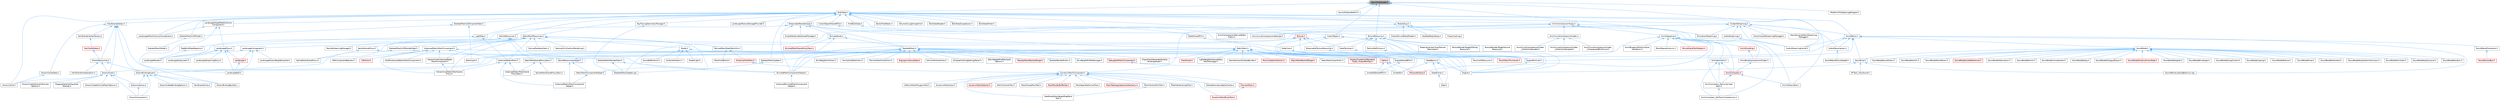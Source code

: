 digraph "AsyncFileHandle.h"
{
 // INTERACTIVE_SVG=YES
 // LATEX_PDF_SIZE
  bgcolor="transparent";
  edge [fontname=Helvetica,fontsize=10,labelfontname=Helvetica,labelfontsize=10];
  node [fontname=Helvetica,fontsize=10,shape=box,height=0.2,width=0.4];
  Node1 [id="Node000001",label="AsyncFileHandle.h",height=0.2,width=0.4,color="gray40", fillcolor="grey60", style="filled", fontcolor="black",tooltip=" "];
  Node1 -> Node2 [id="edge1_Node000001_Node000002",dir="back",color="steelblue1",style="solid",tooltip=" "];
  Node2 [id="Node000002",label="AnimationStreaming.h",height=0.2,width=0.4,color="grey40", fillcolor="white", style="filled",URL="$d5/d44/AnimationStreaming_8h.html",tooltip=" "];
  Node1 -> Node3 [id="edge2_Node000001_Node000003",dir="back",color="steelblue1",style="solid",tooltip=" "];
  Node3 [id="Node000003",label="AsyncFileHandleNull.h",height=0.2,width=0.4,color="grey40", fillcolor="white", style="filled",URL="$d8/dae/AsyncFileHandleNull_8h.html",tooltip=" "];
  Node1 -> Node4 [id="edge3_Node000001_Node000004",dir="back",color="steelblue1",style="solid",tooltip=" "];
  Node4 [id="Node000004",label="AudioStreamingCache.h",height=0.2,width=0.4,color="grey40", fillcolor="white", style="filled",URL="$d2/dc1/AudioStreamingCache_8h.html",tooltip=" "];
  Node1 -> Node5 [id="edge4_Node000001_Node000005",dir="back",color="steelblue1",style="solid",tooltip=" "];
  Node5 [id="Node000005",label="BulkData.h",height=0.2,width=0.4,color="grey40", fillcolor="white", style="filled",URL="$d4/d8e/BulkData_8h.html",tooltip=" "];
  Node5 -> Node6 [id="edge5_Node000005_Node000006",dir="back",color="steelblue1",style="solid",tooltip=" "];
  Node6 [id="Node000006",label="AnimCompressionTypes.h",height=0.2,width=0.4,color="grey40", fillcolor="white", style="filled",URL="$d1/d3b/AnimCompressionTypes_8h.html",tooltip=" "];
  Node6 -> Node7 [id="edge6_Node000006_Node000007",dir="back",color="steelblue1",style="solid",tooltip=" "];
  Node7 [id="Node000007",label="AnimBoneCompressionCodec.h",height=0.2,width=0.4,color="grey40", fillcolor="white", style="filled",URL="$dd/dc3/AnimBoneCompressionCodec_8h.html",tooltip=" "];
  Node7 -> Node8 [id="edge7_Node000007_Node000008",dir="back",color="steelblue1",style="solid",tooltip=" "];
  Node8 [id="Node000008",label="AnimCompress.h",height=0.2,width=0.4,color="red", fillcolor="#FFF0F0", style="filled",URL="$dd/d6d/AnimCompress_8h.html",tooltip=" "];
  Node8 -> Node12 [id="edge8_Node000008_Node000012",dir="back",color="steelblue1",style="solid",tooltip=" "];
  Node12 [id="Node000012",label="AnimCompress_RemoveLinear\lKeys.h",height=0.2,width=0.4,color="grey40", fillcolor="white", style="filled",URL="$d1/d0a/AnimCompress__RemoveLinearKeys_8h.html",tooltip=" "];
  Node12 -> Node13 [id="edge9_Node000012_Node000013",dir="back",color="steelblue1",style="solid",tooltip=" "];
  Node13 [id="Node000013",label="AnimCompress_PerTrackCompression.h",height=0.2,width=0.4,color="grey40", fillcolor="white", style="filled",URL="$d1/d22/AnimCompress__PerTrackCompression_8h.html",tooltip=" "];
  Node8 -> Node15 [id="edge10_Node000008_Node000015",dir="back",color="steelblue1",style="solid",tooltip=" "];
  Node15 [id="Node000015",label="AnimStreamable.h",height=0.2,width=0.4,color="grey40", fillcolor="white", style="filled",URL="$d1/d46/AnimStreamable_8h.html",tooltip=" "];
  Node6 -> Node16 [id="edge11_Node000006_Node000016",dir="back",color="steelblue1",style="solid",tooltip=" "];
  Node16 [id="Node000016",label="AnimCompressionDerivedData\lPublic.h",height=0.2,width=0.4,color="grey40", fillcolor="white", style="filled",URL="$dc/d36/AnimCompressionDerivedDataPublic_8h.html",tooltip=" "];
  Node6 -> Node17 [id="edge12_Node000006_Node000017",dir="back",color="steelblue1",style="solid",tooltip=" "];
  Node17 [id="Node000017",label="AnimCurveCompressionCodec.h",height=0.2,width=0.4,color="grey40", fillcolor="white", style="filled",URL="$d3/d77/AnimCurveCompressionCodec_8h.html",tooltip=" "];
  Node17 -> Node18 [id="edge13_Node000017_Node000018",dir="back",color="steelblue1",style="solid",tooltip=" "];
  Node18 [id="Node000018",label="AnimCurveCompressionCodec\l_CompressedRichCurve.h",height=0.2,width=0.4,color="grey40", fillcolor="white", style="filled",URL="$db/d72/AnimCurveCompressionCodec__CompressedRichCurve_8h.html",tooltip=" "];
  Node17 -> Node19 [id="edge14_Node000017_Node000019",dir="back",color="steelblue1",style="solid",tooltip=" "];
  Node19 [id="Node000019",label="AnimCurveCompressionCodec\l_UniformIndexable.h",height=0.2,width=0.4,color="grey40", fillcolor="white", style="filled",URL="$d7/d0a/AnimCurveCompressionCodec__UniformIndexable_8h.html",tooltip=" "];
  Node17 -> Node20 [id="edge15_Node000017_Node000020",dir="back",color="steelblue1",style="solid",tooltip=" "];
  Node20 [id="Node000020",label="AnimCurveCompressionCodec\l_UniformlySampled.h",height=0.2,width=0.4,color="grey40", fillcolor="white", style="filled",URL="$da/d4c/AnimCurveCompressionCodec__UniformlySampled_8h.html",tooltip=" "];
  Node6 -> Node21 [id="edge16_Node000006_Node000021",dir="back",color="steelblue1",style="solid",tooltip=" "];
  Node21 [id="Node000021",label="AnimCurveCompressionSettings.h",height=0.2,width=0.4,color="grey40", fillcolor="white", style="filled",URL="$d0/d49/AnimCurveCompressionSettings_8h.html",tooltip=" "];
  Node6 -> Node22 [id="edge17_Node000006_Node000022",dir="back",color="steelblue1",style="solid",tooltip=" "];
  Node22 [id="Node000022",label="AnimSequence.h",height=0.2,width=0.4,color="grey40", fillcolor="white", style="filled",URL="$d0/d8a/AnimSequence_8h.html",tooltip=" "];
  Node22 -> Node23 [id="edge18_Node000022_Node000023",dir="back",color="steelblue1",style="solid",tooltip=" "];
  Node23 [id="Node000023",label="AnimBlueprintPostCompile\lValidation.h",height=0.2,width=0.4,color="grey40", fillcolor="white", style="filled",URL="$de/d1b/AnimBlueprintPostCompileValidation_8h.html",tooltip=" "];
  Node22 -> Node8 [id="edge19_Node000022_Node000008",dir="back",color="steelblue1",style="solid",tooltip=" "];
  Node22 -> Node13 [id="edge20_Node000022_Node000013",dir="back",color="steelblue1",style="solid",tooltip=" "];
  Node22 -> Node12 [id="edge21_Node000022_Node000012",dir="back",color="steelblue1",style="solid",tooltip=" "];
  Node22 -> Node24 [id="edge22_Node000022_Node000024",dir="back",color="steelblue1",style="solid",tooltip=" "];
  Node24 [id="Node000024",label="AnimEncoding.h",height=0.2,width=0.4,color="red", fillcolor="#FFF0F0", style="filled",URL="$d9/dfd/AnimEncoding_8h.html",tooltip=" "];
  Node24 -> Node7 [id="edge23_Node000024_Node000007",dir="back",color="steelblue1",style="solid",tooltip=" "];
  Node22 -> Node29 [id="edge24_Node000022_Node000029",dir="back",color="steelblue1",style="solid",tooltip=" "];
  Node29 [id="Node000029",label="AnimationUtils.h",height=0.2,width=0.4,color="grey40", fillcolor="white", style="filled",URL="$d6/db6/AnimationUtils_8h.html",tooltip=" "];
  Node29 -> Node8 [id="edge25_Node000029_Node000008",dir="back",color="steelblue1",style="solid",tooltip=" "];
  Node29 -> Node13 [id="edge26_Node000029_Node000013",dir="back",color="steelblue1",style="solid",tooltip=" "];
  Node29 -> Node12 [id="edge27_Node000029_Node000012",dir="back",color="steelblue1",style="solid",tooltip=" "];
  Node22 -> Node30 [id="edge28_Node000022_Node000030",dir="back",color="steelblue1",style="solid",tooltip=" "];
  Node30 [id="Node000030",label="BlendSpaceAnalysis.h",height=0.2,width=0.4,color="grey40", fillcolor="white", style="filled",URL="$d7/daf/BlendSpaceAnalysis_8h.html",tooltip=" "];
  Node22 -> Node31 [id="edge29_Node000022_Node000031",dir="back",color="steelblue1",style="solid",tooltip=" "];
  Node31 [id="Node000031",label="EngineSharedPCH.h",height=0.2,width=0.4,color="grey40", fillcolor="white", style="filled",URL="$dc/dbb/EngineSharedPCH_8h.html",tooltip=" "];
  Node31 -> Node32 [id="edge30_Node000031_Node000032",dir="back",color="steelblue1",style="solid",tooltip=" "];
  Node32 [id="Node000032",label="UnrealEdSharedPCH.h",height=0.2,width=0.4,color="grey40", fillcolor="white", style="filled",URL="$d1/de6/UnrealEdSharedPCH_8h.html",tooltip=" "];
  Node22 -> Node33 [id="edge31_Node000022_Node000033",dir="back",color="steelblue1",style="solid",tooltip=" "];
  Node33 [id="Node000033",label="MovieSceneToolHelpers.h",height=0.2,width=0.4,color="red", fillcolor="#FFF0F0", style="filled",URL="$d4/d0e/MovieSceneToolHelpers_8h.html",tooltip=" "];
  Node22 -> Node38 [id="edge32_Node000022_Node000038",dir="back",color="steelblue1",style="solid",tooltip=" "];
  Node38 [id="Node000038",label="PersonaModule.h",height=0.2,width=0.4,color="red", fillcolor="#FFF0F0", style="filled",URL="$de/d74/PersonaModule_8h.html",tooltip=" "];
  Node6 -> Node15 [id="edge33_Node000006_Node000015",dir="back",color="steelblue1",style="solid",tooltip=" "];
  Node5 -> Node15 [id="edge34_Node000005_Node000015",dir="back",color="steelblue1",style="solid",tooltip=" "];
  Node5 -> Node40 [id="edge35_Node000005_Node000040",dir="back",color="steelblue1",style="solid",tooltip=" "];
  Node40 [id="Node000040",label="BodySetup.h",height=0.2,width=0.4,color="grey40", fillcolor="white", style="filled",URL="$d8/d7b/BodySetup_8h.html",tooltip=" "];
  Node40 -> Node41 [id="edge36_Node000040_Node000041",dir="back",color="steelblue1",style="solid",tooltip=" "];
  Node41 [id="Node000041",label="ChaosCooking.h",height=0.2,width=0.4,color="grey40", fillcolor="white", style="filled",URL="$de/d88/ChaosCooking_8h.html",tooltip=" "];
  Node40 -> Node42 [id="edge37_Node000040_Node000042",dir="back",color="steelblue1",style="solid",tooltip=" "];
  Node42 [id="Node000042",label="ChaosDerivedDataReader.h",height=0.2,width=0.4,color="grey40", fillcolor="white", style="filled",URL="$de/d70/ChaosDerivedDataReader_8h.html",tooltip=" "];
  Node40 -> Node43 [id="edge38_Node000040_Node000043",dir="back",color="steelblue1",style="solid",tooltip=" "];
  Node43 [id="Node000043",label="DynamicMeshComponent.h",height=0.2,width=0.4,color="grey40", fillcolor="white", style="filled",URL="$d8/d66/DynamicMeshComponent_8h.html",tooltip=" "];
  Node43 -> Node44 [id="edge39_Node000043_Node000044",dir="back",color="steelblue1",style="solid",tooltip=" "];
  Node44 [id="Node000044",label="DataflowEditorWeightMapPaint\lTool.h",height=0.2,width=0.4,color="grey40", fillcolor="white", style="filled",URL="$db/d46/DataflowEditorWeightMapPaintTool_8h.html",tooltip=" "];
  Node43 -> Node45 [id="edge40_Node000043_Node000045",dir="back",color="steelblue1",style="solid",tooltip=" "];
  Node45 [id="Node000045",label="DeformMeshPolygonsTool.h",height=0.2,width=0.4,color="grey40", fillcolor="white", style="filled",URL="$db/d72/DeformMeshPolygonsTool_8h.html",tooltip=" "];
  Node43 -> Node46 [id="edge41_Node000043_Node000046",dir="back",color="steelblue1",style="solid",tooltip=" "];
  Node46 [id="Node000046",label="DynamicMeshActor.h",height=0.2,width=0.4,color="grey40", fillcolor="white", style="filled",URL="$d1/d71/DynamicMeshActor_8h.html",tooltip=" "];
  Node43 -> Node47 [id="edge42_Node000043_Node000047",dir="back",color="steelblue1",style="solid",tooltip=" "];
  Node47 [id="Node000047",label="DynamicMeshBrushTool.h",height=0.2,width=0.4,color="red", fillcolor="#FFF0F0", style="filled",URL="$da/d04/DynamicMeshBrushTool_8h.html",tooltip=" "];
  Node43 -> Node51 [id="edge43_Node000043_Node000051",dir="back",color="steelblue1",style="solid",tooltip=" "];
  Node51 [id="Node000051",label="DynamicMeshSelector.h",height=0.2,width=0.4,color="red", fillcolor="#FFF0F0", style="filled",URL="$dc/d01/DynamicMeshSelector_8h.html",tooltip=" "];
  Node43 -> Node53 [id="edge44_Node000043_Node000053",dir="back",color="steelblue1",style="solid",tooltip=" "];
  Node53 [id="Node000053",label="EditUVIslandsTool.h",height=0.2,width=0.4,color="grey40", fillcolor="white", style="filled",URL="$d0/de4/EditUVIslandsTool_8h.html",tooltip=" "];
  Node43 -> Node54 [id="edge45_Node000043_Node000054",dir="back",color="steelblue1",style="solid",tooltip=" "];
  Node54 [id="Node000054",label="MeshGroupPaintTool.h",height=0.2,width=0.4,color="grey40", fillcolor="white", style="filled",URL="$dd/d04/MeshGroupPaintTool_8h.html",tooltip=" "];
  Node43 -> Node55 [id="edge46_Node000043_Node000055",dir="back",color="steelblue1",style="solid",tooltip=" "];
  Node55 [id="Node000055",label="MeshRenderBufferSet.h",height=0.2,width=0.4,color="red", fillcolor="#FFF0F0", style="filled",URL="$de/dc2/MeshRenderBufferSet_8h.html",tooltip=" "];
  Node43 -> Node57 [id="edge47_Node000043_Node000057",dir="back",color="steelblue1",style="solid",tooltip=" "];
  Node57 [id="Node000057",label="MeshSpaceDeformerTool.h",height=0.2,width=0.4,color="grey40", fillcolor="white", style="filled",URL="$d7/dc8/MeshSpaceDeformerTool_8h.html",tooltip=" "];
  Node43 -> Node58 [id="edge48_Node000043_Node000058",dir="back",color="steelblue1",style="solid",tooltip=" "];
  Node58 [id="Node000058",label="MeshTopologySelectionMechanic.h",height=0.2,width=0.4,color="red", fillcolor="#FFF0F0", style="filled",URL="$d5/d15/MeshTopologySelectionMechanic_8h.html",tooltip=" "];
  Node43 -> Node61 [id="edge49_Node000043_Node000061",dir="back",color="steelblue1",style="solid",tooltip=" "];
  Node61 [id="Node000061",label="MeshVertexPaintTool.h",height=0.2,width=0.4,color="grey40", fillcolor="white", style="filled",URL="$db/d74/MeshVertexPaintTool_8h.html",tooltip=" "];
  Node61 -> Node44 [id="edge50_Node000061_Node000044",dir="back",color="steelblue1",style="solid",tooltip=" "];
  Node43 -> Node62 [id="edge51_Node000043_Node000062",dir="back",color="steelblue1",style="solid",tooltip=" "];
  Node62 [id="Node000062",label="MeshVertexSculptTool.h",height=0.2,width=0.4,color="grey40", fillcolor="white", style="filled",URL="$dc/da6/MeshVertexSculptTool_8h.html",tooltip=" "];
  Node43 -> Node63 [id="edge52_Node000043_Node000063",dir="back",color="steelblue1",style="solid",tooltip=" "];
  Node63 [id="Node000063",label="PreviewMesh.h",height=0.2,width=0.4,color="red", fillcolor="#FFF0F0", style="filled",URL="$d6/d30/PreviewMesh_8h.html",tooltip=" "];
  Node63 -> Node47 [id="edge53_Node000063_Node000047",dir="back",color="steelblue1",style="solid",tooltip=" "];
  Node43 -> Node115 [id="edge54_Node000043_Node000115",dir="back",color="steelblue1",style="solid",tooltip=" "];
  Node115 [id="Node000115",label="SceneGeometrySpatialCache.h",height=0.2,width=0.4,color="grey40", fillcolor="white", style="filled",URL="$d6/d6f/SceneGeometrySpatialCache_8h.html",tooltip=" "];
  Node40 -> Node116 [id="edge55_Node000040_Node000116",dir="back",color="steelblue1",style="solid",tooltip=" "];
  Node116 [id="Node000116",label="SkeletalBodySetup.h",height=0.2,width=0.4,color="grey40", fillcolor="white", style="filled",URL="$dc/dbc/SkeletalBodySetup_8h.html",tooltip=" "];
  Node5 -> Node117 [id="edge56_Node000005_Node000117",dir="back",color="steelblue1",style="solid",tooltip=" "];
  Node117 [id="Node000117",label="BulkDataReader.h",height=0.2,width=0.4,color="grey40", fillcolor="white", style="filled",URL="$d4/d9b/BulkDataReader_8h.html",tooltip=" "];
  Node5 -> Node118 [id="edge57_Node000005_Node000118",dir="back",color="steelblue1",style="solid",tooltip=" "];
  Node118 [id="Node000118",label="BulkDataScopedLock.h",height=0.2,width=0.4,color="grey40", fillcolor="white", style="filled",URL="$da/d4e/BulkDataScopedLock_8h.html",tooltip=" "];
  Node5 -> Node119 [id="edge58_Node000005_Node000119",dir="back",color="steelblue1",style="solid",tooltip=" "];
  Node119 [id="Node000119",label="BulkDataWriter.h",height=0.2,width=0.4,color="grey40", fillcolor="white", style="filled",URL="$dc/dcb/BulkDataWriter_8h.html",tooltip=" "];
  Node5 -> Node120 [id="edge59_Node000005_Node000120",dir="back",color="steelblue1",style="solid",tooltip=" "];
  Node120 [id="Node000120",label="ContentStreaming.h",height=0.2,width=0.4,color="grey40", fillcolor="white", style="filled",URL="$dd/d05/ContentStreaming_8h.html",tooltip=" "];
  Node120 -> Node2 [id="edge60_Node000120_Node000002",dir="back",color="steelblue1",style="solid",tooltip=" "];
  Node120 -> Node121 [id="edge61_Node000120_Node000121",dir="back",color="steelblue1",style="solid",tooltip=" "];
  Node121 [id="Node000121",label="AudioDecompress.h",height=0.2,width=0.4,color="grey40", fillcolor="white", style="filled",URL="$d9/dfd/AudioDecompress_8h.html",tooltip=" "];
  Node121 -> Node122 [id="edge62_Node000121_Node000122",dir="back",color="steelblue1",style="solid",tooltip=" "];
  Node122 [id="Node000122",label="SoundWaveProxyReader.h",height=0.2,width=0.4,color="grey40", fillcolor="white", style="filled",URL="$d1/d23/SoundWaveProxyReader_8h.html",tooltip=" "];
  Node120 -> Node123 [id="edge63_Node000120_Node000123",dir="back",color="steelblue1",style="solid",tooltip=" "];
  Node123 [id="Node000123",label="AudioStreaming.h",height=0.2,width=0.4,color="grey40", fillcolor="white", style="filled",URL="$db/d37/AudioStreaming_8h.html",tooltip=" "];
  Node123 -> Node4 [id="edge64_Node000123_Node000004",dir="back",color="steelblue1",style="solid",tooltip=" "];
  Node120 -> Node4 [id="edge65_Node000120_Node000004",dir="back",color="steelblue1",style="solid",tooltip=" "];
  Node120 -> Node124 [id="edge66_Node000120_Node000124",dir="back",color="steelblue1",style="solid",tooltip=" "];
  Node124 [id="Node000124",label="GroomCacheStreamingManager.h",height=0.2,width=0.4,color="grey40", fillcolor="white", style="filled",URL="$d3/dcf/GroomCacheStreamingManager_8h.html",tooltip=" "];
  Node120 -> Node125 [id="edge67_Node000120_Node000125",dir="back",color="steelblue1",style="solid",tooltip=" "];
  Node125 [id="Node000125",label="NaniteCoarseMeshStreaming\lManager.h",height=0.2,width=0.4,color="grey40", fillcolor="white", style="filled",URL="$d2/dd8/NaniteCoarseMeshStreamingManager_8h.html",tooltip=" "];
  Node120 -> Node126 [id="edge68_Node000120_Node000126",dir="back",color="steelblue1",style="solid",tooltip=" "];
  Node126 [id="Node000126",label="SkeletalMeshUpdate.cpp",height=0.2,width=0.4,color="grey40", fillcolor="white", style="filled",URL="$db/d45/SkeletalMeshUpdate_8cpp.html",tooltip=" "];
  Node120 -> Node127 [id="edge69_Node000120_Node000127",dir="back",color="steelblue1",style="solid",tooltip=" "];
  Node127 [id="Node000127",label="SkinnedMeshComponentHelper.h",height=0.2,width=0.4,color="grey40", fillcolor="white", style="filled",URL="$db/d81/SkinnedMeshComponentHelper_8h.html",tooltip=" "];
  Node127 -> Node128 [id="edge70_Node000127_Node000128",dir="back",color="steelblue1",style="solid",tooltip=" "];
  Node128 [id="Node000128",label="InstancedSkinnedMeshComponent\lHelper.h",height=0.2,width=0.4,color="grey40", fillcolor="white", style="filled",URL="$d1/d86/InstancedSkinnedMeshComponentHelper_8h.html",tooltip=" "];
  Node120 -> Node129 [id="edge71_Node000120_Node000129",dir="back",color="steelblue1",style="solid",tooltip=" "];
  Node129 [id="Node000129",label="SoundWave.h",height=0.2,width=0.4,color="grey40", fillcolor="white", style="filled",URL="$d3/d6d/SoundWave_8h.html",tooltip=" "];
  Node129 -> Node121 [id="edge72_Node000129_Node000121",dir="back",color="steelblue1",style="solid",tooltip=" "];
  Node129 -> Node4 [id="edge73_Node000129_Node000004",dir="back",color="steelblue1",style="solid",tooltip=" "];
  Node129 -> Node130 [id="edge74_Node000129_Node000130",dir="back",color="steelblue1",style="solid",tooltip=" "];
  Node130 [id="Node000130",label="EngineMinimal.h",height=0.2,width=0.4,color="grey40", fillcolor="white", style="filled",URL="$d0/d2c/EngineMinimal_8h.html",tooltip=" "];
  Node130 -> Node131 [id="edge75_Node000130_Node000131",dir="back",color="steelblue1",style="solid",tooltip=" "];
  Node131 [id="Node000131",label="Engine.h",height=0.2,width=0.4,color="grey40", fillcolor="white", style="filled",URL="$d1/d34/Public_2Engine_8h.html",tooltip=" "];
  Node129 -> Node31 [id="edge76_Node000129_Node000031",dir="back",color="steelblue1",style="solid",tooltip=" "];
  Node129 -> Node132 [id="edge77_Node000129_Node000132",dir="back",color="steelblue1",style="solid",tooltip=" "];
  Node132 [id="Node000132",label="SoundCue.h",height=0.2,width=0.4,color="grey40", fillcolor="white", style="filled",URL="$d8/d0b/SoundCue_8h.html",tooltip=" "];
  Node132 -> Node133 [id="edge78_Node000132_Node000133",dir="back",color="steelblue1",style="solid",tooltip=" "];
  Node133 [id="Node000133",label="BTTask_PlaySound.h",height=0.2,width=0.4,color="grey40", fillcolor="white", style="filled",URL="$d8/d54/BTTask__PlaySound_8h.html",tooltip=" "];
  Node132 -> Node131 [id="edge79_Node000132_Node000131",dir="back",color="steelblue1",style="solid",tooltip=" "];
  Node132 -> Node134 [id="edge80_Node000132_Node000134",dir="back",color="steelblue1",style="solid",tooltip=" "];
  Node134 [id="Node000134",label="SoundWaveLoadingBehavior.cpp",height=0.2,width=0.4,color="grey40", fillcolor="white", style="filled",URL="$d7/d95/SoundWaveLoadingBehavior_8cpp.html",tooltip=" "];
  Node129 -> Node135 [id="edge81_Node000129_Node000135",dir="back",color="steelblue1",style="solid",tooltip=" "];
  Node135 [id="Node000135",label="SoundNode.h",height=0.2,width=0.4,color="grey40", fillcolor="white", style="filled",URL="$da/d8b/SoundNode_8h.html",tooltip=" "];
  Node135 -> Node132 [id="edge82_Node000135_Node000132",dir="back",color="steelblue1",style="solid",tooltip=" "];
  Node135 -> Node136 [id="edge83_Node000135_Node000136",dir="back",color="steelblue1",style="solid",tooltip=" "];
  Node136 [id="Node000136",label="SoundNodeAssetReferencer.h",height=0.2,width=0.4,color="red", fillcolor="#FFF0F0", style="filled",URL="$d8/d71/SoundNodeAssetReferencer_8h.html",tooltip=" "];
  Node135 -> Node138 [id="edge84_Node000135_Node000138",dir="back",color="steelblue1",style="solid",tooltip=" "];
  Node138 [id="Node000138",label="SoundNodeAttenuation.h",height=0.2,width=0.4,color="grey40", fillcolor="white", style="filled",URL="$d0/d9d/SoundNodeAttenuation_8h.html",tooltip=" "];
  Node135 -> Node139 [id="edge85_Node000135_Node000139",dir="back",color="steelblue1",style="solid",tooltip=" "];
  Node139 [id="Node000139",label="SoundNodeBranch.h",height=0.2,width=0.4,color="grey40", fillcolor="white", style="filled",URL="$da/d79/SoundNodeBranch_8h.html",tooltip=" "];
  Node135 -> Node140 [id="edge86_Node000135_Node000140",dir="back",color="steelblue1",style="solid",tooltip=" "];
  Node140 [id="Node000140",label="SoundNodeConcatenator.h",height=0.2,width=0.4,color="grey40", fillcolor="white", style="filled",URL="$da/d65/SoundNodeConcatenator_8h.html",tooltip=" "];
  Node135 -> Node141 [id="edge87_Node000135_Node000141",dir="back",color="steelblue1",style="solid",tooltip=" "];
  Node141 [id="Node000141",label="SoundNodeDelay.h",height=0.2,width=0.4,color="grey40", fillcolor="white", style="filled",URL="$d2/d23/SoundNodeDelay_8h.html",tooltip=" "];
  Node135 -> Node142 [id="edge88_Node000135_Node000142",dir="back",color="steelblue1",style="solid",tooltip=" "];
  Node142 [id="Node000142",label="SoundNodeDialoguePlayer.h",height=0.2,width=0.4,color="grey40", fillcolor="white", style="filled",URL="$d5/dd3/SoundNodeDialoguePlayer_8h.html",tooltip=" "];
  Node135 -> Node143 [id="edge89_Node000135_Node000143",dir="back",color="steelblue1",style="solid",tooltip=" "];
  Node143 [id="Node000143",label="SoundNodeDistanceCrossFade.h",height=0.2,width=0.4,color="red", fillcolor="#FFF0F0", style="filled",URL="$df/da7/SoundNodeDistanceCrossFade_8h.html",tooltip=" "];
  Node135 -> Node145 [id="edge90_Node000135_Node000145",dir="back",color="steelblue1",style="solid",tooltip=" "];
  Node145 [id="Node000145",label="SoundNodeDoppler.h",height=0.2,width=0.4,color="grey40", fillcolor="white", style="filled",URL="$d1/d51/SoundNodeDoppler_8h.html",tooltip=" "];
  Node135 -> Node146 [id="edge91_Node000135_Node000146",dir="back",color="steelblue1",style="solid",tooltip=" "];
  Node146 [id="Node000146",label="SoundNodeEnveloper.h",height=0.2,width=0.4,color="grey40", fillcolor="white", style="filled",URL="$d8/db7/SoundNodeEnveloper_8h.html",tooltip=" "];
  Node135 -> Node147 [id="edge92_Node000135_Node000147",dir="back",color="steelblue1",style="solid",tooltip=" "];
  Node147 [id="Node000147",label="SoundNodeGroupControl.h",height=0.2,width=0.4,color="grey40", fillcolor="white", style="filled",URL="$d6/db7/SoundNodeGroupControl_8h.html",tooltip=" "];
  Node135 -> Node148 [id="edge93_Node000135_Node000148",dir="back",color="steelblue1",style="solid",tooltip=" "];
  Node148 [id="Node000148",label="SoundNodeLooping.h",height=0.2,width=0.4,color="grey40", fillcolor="white", style="filled",URL="$d5/dcc/SoundNodeLooping_8h.html",tooltip=" "];
  Node135 -> Node149 [id="edge94_Node000135_Node000149",dir="back",color="steelblue1",style="solid",tooltip=" "];
  Node149 [id="Node000149",label="SoundNodeMature.h",height=0.2,width=0.4,color="grey40", fillcolor="white", style="filled",URL="$d0/d81/SoundNodeMature_8h.html",tooltip=" "];
  Node135 -> Node150 [id="edge95_Node000135_Node000150",dir="back",color="steelblue1",style="solid",tooltip=" "];
  Node150 [id="Node000150",label="SoundNodeMixer.h",height=0.2,width=0.4,color="grey40", fillcolor="white", style="filled",URL="$d5/d94/SoundNodeMixer_8h.html",tooltip=" "];
  Node135 -> Node151 [id="edge96_Node000135_Node000151",dir="back",color="steelblue1",style="solid",tooltip=" "];
  Node151 [id="Node000151",label="SoundNodeModulator.h",height=0.2,width=0.4,color="grey40", fillcolor="white", style="filled",URL="$d6/dab/SoundNodeModulator_8h.html",tooltip=" "];
  Node135 -> Node152 [id="edge97_Node000135_Node000152",dir="back",color="steelblue1",style="solid",tooltip=" "];
  Node152 [id="Node000152",label="SoundNodeModulatorContinuous.h",height=0.2,width=0.4,color="grey40", fillcolor="white", style="filled",URL="$d4/ddb/SoundNodeModulatorContinuous_8h.html",tooltip=" "];
  Node135 -> Node153 [id="edge98_Node000135_Node000153",dir="back",color="steelblue1",style="solid",tooltip=" "];
  Node153 [id="Node000153",label="SoundNodeOscillator.h",height=0.2,width=0.4,color="grey40", fillcolor="white", style="filled",URL="$d4/d80/SoundNodeOscillator_8h.html",tooltip=" "];
  Node135 -> Node154 [id="edge99_Node000135_Node000154",dir="back",color="steelblue1",style="solid",tooltip=" "];
  Node154 [id="Node000154",label="SoundNodeQualityLevel.h",height=0.2,width=0.4,color="grey40", fillcolor="white", style="filled",URL="$db/d51/SoundNodeQualityLevel_8h.html",tooltip=" "];
  Node135 -> Node155 [id="edge100_Node000135_Node000155",dir="back",color="steelblue1",style="solid",tooltip=" "];
  Node155 [id="Node000155",label="SoundNodeRandom.h",height=0.2,width=0.4,color="grey40", fillcolor="white", style="filled",URL="$da/d39/SoundNodeRandom_8h.html",tooltip=" "];
  Node135 -> Node156 [id="edge101_Node000135_Node000156",dir="back",color="steelblue1",style="solid",tooltip=" "];
  Node156 [id="Node000156",label="SoundNodeSoundClass.h",height=0.2,width=0.4,color="grey40", fillcolor="white", style="filled",URL="$d8/dd0/SoundNodeSoundClass_8h.html",tooltip=" "];
  Node135 -> Node157 [id="edge102_Node000135_Node000157",dir="back",color="steelblue1",style="solid",tooltip=" "];
  Node157 [id="Node000157",label="SoundNodeSwitch.h",height=0.2,width=0.4,color="grey40", fillcolor="white", style="filled",URL="$d2/de4/SoundNodeSwitch_8h.html",tooltip=" "];
  Node135 -> Node158 [id="edge103_Node000135_Node000158",dir="back",color="steelblue1",style="solid",tooltip=" "];
  Node158 [id="Node000158",label="SoundNodeWaveParam.h",height=0.2,width=0.4,color="grey40", fillcolor="white", style="filled",URL="$d4/d82/SoundNodeWaveParam_8h.html",tooltip=" "];
  Node129 -> Node134 [id="edge104_Node000129_Node000134",dir="back",color="steelblue1",style="solid",tooltip=" "];
  Node129 -> Node159 [id="edge105_Node000129_Node000159",dir="back",color="steelblue1",style="solid",tooltip=" "];
  Node159 [id="Node000159",label="SoundWaveProcedural.h",height=0.2,width=0.4,color="grey40", fillcolor="white", style="filled",URL="$d8/d4f/SoundWaveProcedural_8h.html",tooltip=" "];
  Node159 -> Node160 [id="edge106_Node000159_Node000160",dir="back",color="steelblue1",style="solid",tooltip=" "];
  Node160 [id="Node000160",label="SoundSourceBus.h",height=0.2,width=0.4,color="red", fillcolor="#FFF0F0", style="filled",URL="$d3/d51/SoundSourceBus_8h.html",tooltip=" "];
  Node5 -> Node166 [id="edge107_Node000005_Node000166",dir="back",color="steelblue1",style="solid",tooltip=" "];
  Node166 [id="Node000166",label="CoreUObject.h",height=0.2,width=0.4,color="grey40", fillcolor="white", style="filled",URL="$d0/ded/CoreUObject_8h.html",tooltip=" "];
  Node166 -> Node131 [id="edge108_Node000166_Node000131",dir="back",color="steelblue1",style="solid",tooltip=" "];
  Node166 -> Node130 [id="edge109_Node000166_Node000130",dir="back",color="steelblue1",style="solid",tooltip=" "];
  Node166 -> Node167 [id="edge110_Node000166_Node000167",dir="back",color="steelblue1",style="solid",tooltip=" "];
  Node167 [id="Node000167",label="SlateBasics.h",height=0.2,width=0.4,color="grey40", fillcolor="white", style="filled",URL="$da/d2f/SlateBasics_8h.html",tooltip=" "];
  Node167 -> Node131 [id="edge111_Node000167_Node000131",dir="back",color="steelblue1",style="solid",tooltip=" "];
  Node167 -> Node168 [id="edge112_Node000167_Node000168",dir="back",color="steelblue1",style="solid",tooltip=" "];
  Node168 [id="Node000168",label="Slate.h",height=0.2,width=0.4,color="grey40", fillcolor="white", style="filled",URL="$d2/dc0/Slate_8h.html",tooltip=" "];
  Node167 -> Node169 [id="edge113_Node000167_Node000169",dir="back",color="steelblue1",style="solid",tooltip=" "];
  Node169 [id="Node000169",label="SlateExtras.h",height=0.2,width=0.4,color="grey40", fillcolor="white", style="filled",URL="$d8/dec/SlateExtras_8h.html",tooltip=" "];
  Node169 -> Node168 [id="edge114_Node000169_Node000168",dir="back",color="steelblue1",style="solid",tooltip=" "];
  Node167 -> Node170 [id="edge115_Node000167_Node000170",dir="back",color="steelblue1",style="solid",tooltip=" "];
  Node170 [id="Node000170",label="UnrealEd.h",height=0.2,width=0.4,color="grey40", fillcolor="white", style="filled",URL="$d2/d5f/UnrealEd_8h.html",tooltip=" "];
  Node166 -> Node171 [id="edge116_Node000166_Node000171",dir="back",color="steelblue1",style="solid",tooltip=" "];
  Node171 [id="Node000171",label="SlateCore.h",height=0.2,width=0.4,color="grey40", fillcolor="white", style="filled",URL="$dc/d03/SlateCore_8h.html",tooltip=" "];
  Node171 -> Node131 [id="edge117_Node000171_Node000131",dir="back",color="steelblue1",style="solid",tooltip=" "];
  Node171 -> Node167 [id="edge118_Node000171_Node000167",dir="back",color="steelblue1",style="solid",tooltip=" "];
  Node5 -> Node172 [id="edge119_Node000005_Node000172",dir="back",color="steelblue1",style="solid",tooltip=" "];
  Node172 [id="Node000172",label="CoreUObjectSharedPCH.h",height=0.2,width=0.4,color="grey40", fillcolor="white", style="filled",URL="$de/d2f/CoreUObjectSharedPCH_8h.html",tooltip=" "];
  Node172 -> Node173 [id="edge120_Node000172_Node000173",dir="back",color="steelblue1",style="solid",tooltip=" "];
  Node173 [id="Node000173",label="SlateSharedPCH.h",height=0.2,width=0.4,color="grey40", fillcolor="white", style="filled",URL="$d1/dfc/SlateSharedPCH_8h.html",tooltip=" "];
  Node173 -> Node31 [id="edge121_Node000173_Node000031",dir="back",color="steelblue1",style="solid",tooltip=" "];
  Node5 -> Node174 [id="edge122_Node000005_Node000174",dir="back",color="steelblue1",style="solid",tooltip=" "];
  Node174 [id="Node000174",label="FontBulkData.h",height=0.2,width=0.4,color="grey40", fillcolor="white", style="filled",URL="$dc/dfb/FontBulkData_8h.html",tooltip=" "];
  Node174 -> Node171 [id="edge123_Node000174_Node000171",dir="back",color="steelblue1",style="solid",tooltip=" "];
  Node5 -> Node175 [id="edge124_Node000005_Node000175",dir="back",color="steelblue1",style="solid",tooltip=" "];
  Node175 [id="Node000175",label="GroomCache.h",height=0.2,width=0.4,color="grey40", fillcolor="white", style="filled",URL="$d7/d6e/GroomCache_8h.html",tooltip=" "];
  Node5 -> Node176 [id="edge125_Node000005_Node000176",dir="back",color="steelblue1",style="solid",tooltip=" "];
  Node176 [id="Node000176",label="HairStrandsDatas.h",height=0.2,width=0.4,color="grey40", fillcolor="white", style="filled",URL="$d6/daf/HairStrandsDatas_8h.html",tooltip=" "];
  Node176 -> Node177 [id="edge126_Node000176_Node000177",dir="back",color="steelblue1",style="solid",tooltip=" "];
  Node177 [id="Node000177",label="GroomAsset.h",height=0.2,width=0.4,color="grey40", fillcolor="white", style="filled",URL="$d8/df1/GroomAsset_8h.html",tooltip=" "];
  Node177 -> Node175 [id="edge127_Node000177_Node000175",dir="back",color="steelblue1",style="solid",tooltip=" "];
  Node177 -> Node178 [id="edge128_Node000177_Node000178",dir="back",color="steelblue1",style="solid",tooltip=" "];
  Node178 [id="Node000178",label="GroomComponent.h",height=0.2,width=0.4,color="grey40", fillcolor="white", style="filled",URL="$de/d2e/GroomComponent_8h.html",tooltip=" "];
  Node177 -> Node179 [id="edge129_Node000177_Node000179",dir="back",color="steelblue1",style="solid",tooltip=" "];
  Node179 [id="Node000179",label="GroomCreateFollicleMaskOptions.h",height=0.2,width=0.4,color="grey40", fillcolor="white", style="filled",URL="$d7/d8b/GroomCreateFollicleMaskOptions_8h.html",tooltip=" "];
  Node177 -> Node180 [id="edge130_Node000177_Node000180",dir="back",color="steelblue1",style="solid",tooltip=" "];
  Node180 [id="Node000180",label="GroomCreateStrandsTextures\lOptions.h",height=0.2,width=0.4,color="grey40", fillcolor="white", style="filled",URL="$da/dfc/GroomCreateStrandsTexturesOptions_8h.html",tooltip=" "];
  Node177 -> Node181 [id="edge131_Node000177_Node000181",dir="back",color="steelblue1",style="solid",tooltip=" "];
  Node181 [id="Node000181",label="GroomInstance.h",height=0.2,width=0.4,color="grey40", fillcolor="white", style="filled",URL="$dd/d47/GroomInstance_8h.html",tooltip=" "];
  Node181 -> Node178 [id="edge132_Node000181_Node000178",dir="back",color="steelblue1",style="solid",tooltip=" "];
  Node177 -> Node182 [id="edge133_Node000177_Node000182",dir="back",color="steelblue1",style="solid",tooltip=" "];
  Node182 [id="Node000182",label="NiagaraDataInterfaceHair\lStrands.h",height=0.2,width=0.4,color="grey40", fillcolor="white", style="filled",URL="$da/dd2/NiagaraDataInterfaceHairStrands_8h.html",tooltip=" "];
  Node176 -> Node183 [id="edge134_Node000176_Node000183",dir="back",color="steelblue1",style="solid",tooltip=" "];
  Node183 [id="Node000183",label="GroomBindingAsset.h",height=0.2,width=0.4,color="grey40", fillcolor="white", style="filled",URL="$de/d26/GroomBindingAsset_8h.html",tooltip=" "];
  Node183 -> Node184 [id="edge135_Node000183_Node000184",dir="back",color="steelblue1",style="solid",tooltip=" "];
  Node184 [id="Node000184",label="GroomBindingBuilder.h",height=0.2,width=0.4,color="grey40", fillcolor="white", style="filled",URL="$d2/d2f/GroomBindingBuilder_8h.html",tooltip=" "];
  Node183 -> Node178 [id="edge136_Node000183_Node000178",dir="back",color="steelblue1",style="solid",tooltip=" "];
  Node183 -> Node185 [id="edge137_Node000183_Node000185",dir="back",color="steelblue1",style="solid",tooltip=" "];
  Node185 [id="Node000185",label="GroomCreateBindingOptions.h",height=0.2,width=0.4,color="grey40", fillcolor="white", style="filled",URL="$d5/dba/GroomCreateBindingOptions_8h.html",tooltip=" "];
  Node183 -> Node181 [id="edge138_Node000183_Node000181",dir="back",color="steelblue1",style="solid",tooltip=" "];
  Node183 -> Node186 [id="edge139_Node000183_Node000186",dir="back",color="steelblue1",style="solid",tooltip=" "];
  Node186 [id="Node000186",label="HairStrandsCore.h",height=0.2,width=0.4,color="grey40", fillcolor="white", style="filled",URL="$d7/def/HairStrandsCore_8h.html",tooltip=" "];
  Node176 -> Node184 [id="edge140_Node000176_Node000184",dir="back",color="steelblue1",style="solid",tooltip=" "];
  Node176 -> Node187 [id="edge141_Node000176_Node000187",dir="back",color="steelblue1",style="solid",tooltip=" "];
  Node187 [id="Node000187",label="GroomCacheData.h",height=0.2,width=0.4,color="grey40", fillcolor="white", style="filled",URL="$d3/d80/GroomCacheData_8h.html",tooltip=" "];
  Node187 -> Node175 [id="edge142_Node000187_Node000175",dir="back",color="steelblue1",style="solid",tooltip=" "];
  Node176 -> Node188 [id="edge143_Node000176_Node000188",dir="back",color="steelblue1",style="solid",tooltip=" "];
  Node188 [id="Node000188",label="GroomResources.h",height=0.2,width=0.4,color="grey40", fillcolor="white", style="filled",URL="$d0/d70/GroomResources_8h.html",tooltip=" "];
  Node188 -> Node177 [id="edge144_Node000188_Node000177",dir="back",color="steelblue1",style="solid",tooltip=" "];
  Node188 -> Node183 [id="edge145_Node000188_Node000183",dir="back",color="steelblue1",style="solid",tooltip=" "];
  Node188 -> Node189 [id="edge146_Node000188_Node000189",dir="back",color="steelblue1",style="solid",tooltip=" "];
  Node189 [id="Node000189",label="HairStrandsInterpolation.h",height=0.2,width=0.4,color="grey40", fillcolor="white", style="filled",URL="$de/dab/HairStrandsInterpolation_8h.html",tooltip=" "];
  Node176 -> Node190 [id="edge147_Node000176_Node000190",dir="back",color="steelblue1",style="solid",tooltip=" "];
  Node190 [id="Node000190",label="HairStrandsVertexFactory.h",height=0.2,width=0.4,color="grey40", fillcolor="white", style="filled",URL="$d0/d1c/HairStrandsVertexFactory_8h.html",tooltip=" "];
  Node190 -> Node191 [id="edge148_Node000190_Node000191",dir="back",color="steelblue1",style="solid",tooltip=" "];
  Node191 [id="Node000191",label="HairCardsDatas.h",height=0.2,width=0.4,color="red", fillcolor="#FFF0F0", style="filled",URL="$da/d01/HairCardsDatas_8h.html",tooltip=" "];
  Node191 -> Node188 [id="edge149_Node000191_Node000188",dir="back",color="steelblue1",style="solid",tooltip=" "];
  Node5 -> Node193 [id="edge150_Node000005_Node000193",dir="back",color="steelblue1",style="solid",tooltip=" "];
  Node193 [id="Node000193",label="LandscapeHeightfieldCollision\lComponent.h",height=0.2,width=0.4,color="grey40", fillcolor="white", style="filled",URL="$d2/d06/LandscapeHeightfieldCollisionComponent_8h.html",tooltip=" "];
  Node193 -> Node194 [id="edge151_Node000193_Node000194",dir="back",color="steelblue1",style="solid",tooltip=" "];
  Node194 [id="Node000194",label="LandscapeEdit.h",height=0.2,width=0.4,color="grey40", fillcolor="white", style="filled",URL="$df/d61/LandscapeEdit_8h.html",tooltip=" "];
  Node193 -> Node195 [id="edge152_Node000193_Node000195",dir="back",color="steelblue1",style="solid",tooltip=" "];
  Node195 [id="Node000195",label="LandscapeMeshCollisionComponent.h",height=0.2,width=0.4,color="grey40", fillcolor="white", style="filled",URL="$d0/dab/LandscapeMeshCollisionComponent_8h.html",tooltip=" "];
  Node193 -> Node196 [id="edge153_Node000193_Node000196",dir="back",color="steelblue1",style="solid",tooltip=" "];
  Node196 [id="Node000196",label="LandscapeProxy.h",height=0.2,width=0.4,color="grey40", fillcolor="white", style="filled",URL="$db/dae/LandscapeProxy_8h.html",tooltip=" "];
  Node196 -> Node197 [id="edge154_Node000196_Node000197",dir="back",color="steelblue1",style="solid",tooltip=" "];
  Node197 [id="Node000197",label="Landscape.h",height=0.2,width=0.4,color="red", fillcolor="#FFF0F0", style="filled",URL="$d5/dd6/Landscape_8h.html",tooltip=" "];
  Node197 -> Node194 [id="edge155_Node000197_Node000194",dir="back",color="steelblue1",style="solid",tooltip=" "];
  Node196 -> Node194 [id="edge156_Node000196_Node000194",dir="back",color="steelblue1",style="solid",tooltip=" "];
  Node196 -> Node202 [id="edge157_Node000196_Node000202",dir="back",color="steelblue1",style="solid",tooltip=" "];
  Node202 [id="Node000202",label="LandscapeRender.h",height=0.2,width=0.4,color="grey40", fillcolor="white", style="filled",URL="$df/d67/LandscapeRender_8h.html",tooltip=" "];
  Node196 -> Node203 [id="edge158_Node000196_Node000203",dir="back",color="steelblue1",style="solid",tooltip=" "];
  Node203 [id="Node000203",label="LandscapeStreamingProxy.h",height=0.2,width=0.4,color="grey40", fillcolor="white", style="filled",URL="$de/d5a/LandscapeStreamingProxy_8h.html",tooltip=" "];
  Node196 -> Node204 [id="edge159_Node000196_Node000204",dir="back",color="steelblue1",style="solid",tooltip=" "];
  Node204 [id="Node000204",label="LandscapeSubsystem.h",height=0.2,width=0.4,color="grey40", fillcolor="white", style="filled",URL="$d7/ddd/LandscapeSubsystem_8h.html",tooltip=" "];
  Node5 -> Node195 [id="edge160_Node000005_Node000195",dir="back",color="steelblue1",style="solid",tooltip=" "];
  Node5 -> Node205 [id="edge161_Node000005_Node000205",dir="back",color="steelblue1",style="solid",tooltip=" "];
  Node205 [id="Node000205",label="LandscapeTextureStorageProvider.h",height=0.2,width=0.4,color="grey40", fillcolor="white", style="filled",URL="$d6/d2b/LandscapeTextureStorageProvider_8h.html",tooltip=" "];
  Node5 -> Node206 [id="edge162_Node000005_Node000206",dir="back",color="steelblue1",style="solid",tooltip=" "];
  Node206 [id="Node000206",label="LightMap.h",height=0.2,width=0.4,color="grey40", fillcolor="white", style="filled",URL="$d1/d76/LightMap_8h.html",tooltip=" "];
  Node206 -> Node207 [id="edge163_Node000206_Node000207",dir="back",color="steelblue1",style="solid",tooltip=" "];
  Node207 [id="Node000207",label="InstancedStaticMesh.h",height=0.2,width=0.4,color="grey40", fillcolor="white", style="filled",URL="$dd/d89/InstancedStaticMesh_8h.html",tooltip=" "];
  Node207 -> Node208 [id="edge164_Node000207_Node000208",dir="back",color="steelblue1",style="solid",tooltip=" "];
  Node208 [id="Node000208",label="HierarchicalStaticMeshScene\lProxy.h",height=0.2,width=0.4,color="grey40", fillcolor="white", style="filled",URL="$d3/d4d/HierarchicalStaticMeshSceneProxy_8h.html",tooltip=" "];
  Node207 -> Node209 [id="edge165_Node000207_Node000209",dir="back",color="steelblue1",style="solid",tooltip=" "];
  Node209 [id="Node000209",label="InstancedStaticMeshComponent\lHelper.h",height=0.2,width=0.4,color="grey40", fillcolor="white", style="filled",URL="$dc/dc7/InstancedStaticMeshComponentHelper_8h.html",tooltip=" "];
  Node207 -> Node210 [id="edge166_Node000207_Node000210",dir="back",color="steelblue1",style="solid",tooltip=" "];
  Node210 [id="Node000210",label="InstancedStaticMeshScene\lProxyDesc.h",height=0.2,width=0.4,color="grey40", fillcolor="white", style="filled",URL="$db/dcf/InstancedStaticMeshSceneProxyDesc_8h.html",tooltip=" "];
  Node206 -> Node211 [id="edge167_Node000206_Node000211",dir="back",color="steelblue1",style="solid",tooltip=" "];
  Node211 [id="Node000211",label="MapBuildDataRegistry.h",height=0.2,width=0.4,color="grey40", fillcolor="white", style="filled",URL="$df/dac/MapBuildDataRegistry_8h.html",tooltip=" "];
  Node211 -> Node202 [id="edge168_Node000211_Node000202",dir="back",color="steelblue1",style="solid",tooltip=" "];
  Node5 -> Node212 [id="edge169_Node000005_Node000212",dir="back",color="steelblue1",style="solid",tooltip=" "];
  Node212 [id="Node000212",label="NaniteResources.h",height=0.2,width=0.4,color="grey40", fillcolor="white", style="filled",URL="$d7/d8b/NaniteResources_8h.html",tooltip=" "];
  Node212 -> Node213 [id="edge170_Node000212_Node000213",dir="back",color="steelblue1",style="solid",tooltip=" "];
  Node213 [id="Node000213",label="NaniteSceneProxy.h",height=0.2,width=0.4,color="grey40", fillcolor="white", style="filled",URL="$de/dae/NaniteSceneProxy_8h.html",tooltip=" "];
  Node213 -> Node214 [id="edge171_Node000213_Node000214",dir="back",color="steelblue1",style="solid",tooltip=" "];
  Node214 [id="Node000214",label="NaniteResourcesHelper.h",height=0.2,width=0.4,color="grey40", fillcolor="white", style="filled",URL="$dc/d48/NaniteResourcesHelper_8h.html",tooltip=" "];
  Node214 -> Node209 [id="edge172_Node000214_Node000209",dir="back",color="steelblue1",style="solid",tooltip=" "];
  Node214 -> Node214 [id="edge173_Node000214_Node000214",dir="back",color="steelblue1",style="solid",tooltip=" "];
  Node214 -> Node215 [id="edge174_Node000214_Node000215",dir="back",color="steelblue1",style="solid",tooltip=" "];
  Node215 [id="Node000215",label="StaticMeshComponentHelper.h",height=0.2,width=0.4,color="grey40", fillcolor="white", style="filled",URL="$dc/dc1/StaticMeshComponentHelper_8h.html",tooltip=" "];
  Node215 -> Node209 [id="edge175_Node000215_Node000209",dir="back",color="steelblue1",style="solid",tooltip=" "];
  Node213 -> Node216 [id="edge176_Node000213_Node000216",dir="back",color="steelblue1",style="solid",tooltip=" "];
  Node216 [id="Node000216",label="SplineMeshSceneProxy.h",height=0.2,width=0.4,color="grey40", fillcolor="white", style="filled",URL="$dd/dcb/SplineMeshSceneProxy_8h.html",tooltip=" "];
  Node212 -> Node217 [id="edge177_Node000212_Node000217",dir="back",color="steelblue1",style="solid",tooltip=" "];
  Node217 [id="Node000217",label="NaniteStreamingManager.h",height=0.2,width=0.4,color="grey40", fillcolor="white", style="filled",URL="$d2/d3f/NaniteStreamingManager_8h.html",tooltip=" "];
  Node212 -> Node127 [id="edge178_Node000212_Node000127",dir="back",color="steelblue1",style="solid",tooltip=" "];
  Node212 -> Node218 [id="edge179_Node000212_Node000218",dir="back",color="steelblue1",style="solid",tooltip=" "];
  Node218 [id="Node000218",label="StaticMeshSceneProxyDesc.h",height=0.2,width=0.4,color="grey40", fillcolor="white", style="filled",URL="$d0/d31/StaticMeshSceneProxyDesc_8h.html",tooltip=" "];
  Node218 -> Node210 [id="edge180_Node000218_Node000210",dir="back",color="steelblue1",style="solid",tooltip=" "];
  Node218 -> Node219 [id="edge181_Node000218_Node000219",dir="back",color="steelblue1",style="solid",tooltip=" "];
  Node219 [id="Node000219",label="SplineMeshSceneProxyDesc.h",height=0.2,width=0.4,color="grey40", fillcolor="white", style="filled",URL="$db/d1b/SplineMeshSceneProxyDesc_8h.html",tooltip=" "];
  Node5 -> Node220 [id="edge182_Node000005_Node000220",dir="back",color="steelblue1",style="solid",tooltip=" "];
  Node220 [id="Node000220",label="RayTracingGeometryManager.h",height=0.2,width=0.4,color="grey40", fillcolor="white", style="filled",URL="$d0/df3/RayTracingGeometryManager_8h.html",tooltip=" "];
  Node220 -> Node126 [id="edge183_Node000220_Node000126",dir="back",color="steelblue1",style="solid",tooltip=" "];
  Node5 -> Node221 [id="edge184_Node000005_Node000221",dir="back",color="steelblue1",style="solid",tooltip=" "];
  Node221 [id="Node000221",label="SkeletalMeshLODImporterData.h",height=0.2,width=0.4,color="grey40", fillcolor="white", style="filled",URL="$de/dc6/SkeletalMeshLODImporterData_8h.html",tooltip=" "];
  Node221 -> Node222 [id="edge185_Node000221_Node000222",dir="back",color="steelblue1",style="solid",tooltip=" "];
  Node222 [id="Node000222",label="SkelImport.h",height=0.2,width=0.4,color="grey40", fillcolor="white", style="filled",URL="$d2/d8b/SkelImport_8h.html",tooltip=" "];
  Node221 -> Node223 [id="edge186_Node000221_Node000223",dir="back",color="steelblue1",style="solid",tooltip=" "];
  Node223 [id="Node000223",label="SkeletalMeshLODModel.h",height=0.2,width=0.4,color="grey40", fillcolor="white", style="filled",URL="$d2/d34/SkeletalMeshLODModel_8h.html",tooltip=" "];
  Node223 -> Node224 [id="edge187_Node000223_Node000224",dir="back",color="steelblue1",style="solid",tooltip=" "];
  Node224 [id="Node000224",label="SkeletalMeshModel.h",height=0.2,width=0.4,color="grey40", fillcolor="white", style="filled",URL="$d1/d2c/SkeletalMeshModel_8h.html",tooltip=" "];
  Node5 -> Node223 [id="edge188_Node000005_Node000223",dir="back",color="steelblue1",style="solid",tooltip=" "];
  Node5 -> Node225 [id="edge189_Node000005_Node000225",dir="back",color="steelblue1",style="solid",tooltip=" "];
  Node225 [id="Node000225",label="SkeletalMeshUpdate.h",height=0.2,width=0.4,color="grey40", fillcolor="white", style="filled",URL="$df/d79/SkeletalMeshUpdate_8h.html",tooltip=" "];
  Node225 -> Node126 [id="edge190_Node000225_Node000126",dir="back",color="steelblue1",style="solid",tooltip=" "];
  Node5 -> Node129 [id="edge191_Node000005_Node000129",dir="back",color="steelblue1",style="solid",tooltip=" "];
  Node5 -> Node226 [id="edge192_Node000005_Node000226",dir="back",color="steelblue1",style="solid",tooltip=" "];
  Node226 [id="Node000226",label="StaticMeshResources.h",height=0.2,width=0.4,color="grey40", fillcolor="white", style="filled",URL="$d0/db7/StaticMeshResources_8h.html",tooltip=" "];
  Node226 -> Node227 [id="edge193_Node000226_Node000227",dir="back",color="steelblue1",style="solid",tooltip=" "];
  Node227 [id="Node000227",label="CanvasRendererItem.h",height=0.2,width=0.4,color="grey40", fillcolor="white", style="filled",URL="$d7/d93/CanvasRendererItem_8h.html",tooltip=" "];
  Node226 -> Node228 [id="edge194_Node000226_Node000228",dir="back",color="steelblue1",style="solid",tooltip=" "];
  Node228 [id="Node000228",label="DerivedMeshDataTaskUtils.h",height=0.2,width=0.4,color="grey40", fillcolor="white", style="filled",URL="$d2/d98/DerivedMeshDataTaskUtils_8h.html",tooltip=" "];
  Node228 -> Node229 [id="edge195_Node000228_Node000229",dir="back",color="steelblue1",style="solid",tooltip=" "];
  Node229 [id="Node000229",label="DistanceFieldAtlas.h",height=0.2,width=0.4,color="red", fillcolor="#FFF0F0", style="filled",URL="$df/def/DistanceFieldAtlas_8h.html",tooltip=" "];
  Node229 -> Node43 [id="edge196_Node000229_Node000043",dir="back",color="steelblue1",style="solid",tooltip=" "];
  Node228 -> Node230 [id="edge197_Node000228_Node000230",dir="back",color="steelblue1",style="solid",tooltip=" "];
  Node230 [id="Node000230",label="MeshCardBuild.h",height=0.2,width=0.4,color="grey40", fillcolor="white", style="filled",URL="$d8/df6/MeshCardBuild_8h.html",tooltip=" "];
  Node226 -> Node231 [id="edge198_Node000226_Node000231",dir="back",color="steelblue1",style="solid",tooltip=" "];
  Node231 [id="Node000231",label="GeometryCollectionRendering.h",height=0.2,width=0.4,color="grey40", fillcolor="white", style="filled",URL="$dc/d68/GeometryCollectionRendering_8h.html",tooltip=" "];
  Node226 -> Node232 [id="edge199_Node000226_Node000232",dir="back",color="steelblue1",style="solid",tooltip=" "];
  Node232 [id="Node000232",label="HierarchicalInstancedStatic\lMeshComponent.h",height=0.2,width=0.4,color="grey40", fillcolor="white", style="filled",URL="$d3/ddb/HierarchicalInstancedStaticMeshComponent_8h.html",tooltip=" "];
  Node232 -> Node208 [id="edge200_Node000232_Node000208",dir="back",color="steelblue1",style="solid",tooltip=" "];
  Node226 -> Node208 [id="edge201_Node000226_Node000208",dir="back",color="steelblue1",style="solid",tooltip=" "];
  Node226 -> Node207 [id="edge202_Node000226_Node000207",dir="back",color="steelblue1",style="solid",tooltip=" "];
  Node226 -> Node233 [id="edge203_Node000226_Node000233",dir="back",color="steelblue1",style="solid",tooltip=" "];
  Node233 [id="Node000233",label="InstancedStaticMeshComponent.h",height=0.2,width=0.4,color="grey40", fillcolor="white", style="filled",URL="$d8/d5d/InstancedStaticMeshComponent_8h.html",tooltip=" "];
  Node233 -> Node131 [id="edge204_Node000233_Node000131",dir="back",color="steelblue1",style="solid",tooltip=" "];
  Node233 -> Node234 [id="edge205_Node000233_Node000234",dir="back",color="steelblue1",style="solid",tooltip=" "];
  Node234 [id="Node000234",label="HLODInstancedStaticMeshComponent.h",height=0.2,width=0.4,color="grey40", fillcolor="white", style="filled",URL="$dd/d88/HLODInstancedStaticMeshComponent_8h.html",tooltip=" "];
  Node233 -> Node232 [id="edge206_Node000233_Node000232",dir="back",color="steelblue1",style="solid",tooltip=" "];
  Node233 -> Node208 [id="edge207_Node000233_Node000208",dir="back",color="steelblue1",style="solid",tooltip=" "];
  Node233 -> Node235 [id="edge208_Node000233_Node000235",dir="back",color="steelblue1",style="solid",tooltip=" "];
  Node235 [id="Node000235",label="ISMComponentBatcher.h",height=0.2,width=0.4,color="grey40", fillcolor="white", style="filled",URL="$d8/def/ISMComponentBatcher_8h.html",tooltip=" "];
  Node233 -> Node207 [id="edge209_Node000233_Node000207",dir="back",color="steelblue1",style="solid",tooltip=" "];
  Node233 -> Node236 [id="edge210_Node000233_Node000236",dir="back",color="steelblue1",style="solid",tooltip=" "];
  Node236 [id="Node000236",label="LODActor.h",height=0.2,width=0.4,color="red", fillcolor="#FFF0F0", style="filled",URL="$df/de0/LODActor_8h.html",tooltip=" "];
  Node226 -> Node202 [id="edge211_Node000226_Node000202",dir="back",color="steelblue1",style="solid",tooltip=" "];
  Node226 -> Node239 [id="edge212_Node000226_Node000239",dir="back",color="steelblue1",style="solid",tooltip=" "];
  Node239 [id="Node000239",label="Model.h",height=0.2,width=0.4,color="grey40", fillcolor="white", style="filled",URL="$dd/d63/Public_2Model_8h.html",tooltip=" "];
  Node239 -> Node131 [id="edge213_Node000239_Node000131",dir="back",color="steelblue1",style="solid",tooltip=" "];
  Node239 -> Node31 [id="edge214_Node000239_Node000031",dir="back",color="steelblue1",style="solid",tooltip=" "];
  Node239 -> Node240 [id="edge215_Node000239_Node000240",dir="back",color="steelblue1",style="solid",tooltip=" "];
  Node240 [id="Node000240",label="ModelLight.h",height=0.2,width=0.4,color="grey40", fillcolor="white", style="filled",URL="$d2/d80/ModelLight_8h.html",tooltip=" "];
  Node239 -> Node164 [id="edge216_Node000239_Node000164",dir="back",color="steelblue1",style="solid",tooltip=" "];
  Node164 [id="Node000164",label="SoundDefinitions.h",height=0.2,width=0.4,color="grey40", fillcolor="white", style="filled",URL="$d4/da9/SoundDefinitions_8h.html",tooltip=" "];
  Node239 -> Node241 [id="edge217_Node000239_Node000241",dir="back",color="steelblue1",style="solid",tooltip=" "];
  Node241 [id="Node000241",label="SurfaceIterators.h",height=0.2,width=0.4,color="grey40", fillcolor="white", style="filled",URL="$da/de6/SurfaceIterators_8h.html",tooltip=" "];
  Node226 -> Node242 [id="edge218_Node000226_Node000242",dir="back",color="steelblue1",style="solid",tooltip=" "];
  Node242 [id="Node000242",label="SkeletalMeshLODRenderData.h",height=0.2,width=0.4,color="grey40", fillcolor="white", style="filled",URL="$d0/d5a/SkeletalMeshLODRenderData_8h.html",tooltip=" "];
  Node242 -> Node183 [id="edge219_Node000242_Node000183",dir="back",color="steelblue1",style="solid",tooltip=" "];
  Node242 -> Node243 [id="edge220_Node000242_Node000243",dir="back",color="steelblue1",style="solid",tooltip=" "];
  Node243 [id="Node000243",label="SkeletalMeshRenderData.h",height=0.2,width=0.4,color="grey40", fillcolor="white", style="filled",URL="$d9/d14/SkeletalMeshRenderData_8h.html",tooltip=" "];
  Node243 -> Node126 [id="edge221_Node000243_Node000126",dir="back",color="steelblue1",style="solid",tooltip=" "];
  Node243 -> Node127 [id="edge222_Node000243_Node000127",dir="back",color="steelblue1",style="solid",tooltip=" "];
  Node226 -> Node216 [id="edge223_Node000226_Node000216",dir="back",color="steelblue1",style="solid",tooltip=" "];
  Node226 -> Node215 [id="edge224_Node000226_Node000215",dir="back",color="steelblue1",style="solid",tooltip=" "];
  Node5 -> Node244 [id="edge225_Node000005_Node000244",dir="back",color="steelblue1",style="solid",tooltip=" "];
  Node244 [id="Node000244",label="StreamableRenderAsset.h",height=0.2,width=0.4,color="grey40", fillcolor="white", style="filled",URL="$d3/dbd/StreamableRenderAsset_8h.html",tooltip=" "];
  Node244 -> Node245 [id="edge226_Node000244_Node000245",dir="back",color="steelblue1",style="solid",tooltip=" "];
  Node245 [id="Node000245",label="LandscapeComponent.h",height=0.2,width=0.4,color="grey40", fillcolor="white", style="filled",URL="$d4/dba/LandscapeComponent_8h.html",tooltip=" "];
  Node245 -> Node197 [id="edge227_Node000245_Node000197",dir="back",color="steelblue1",style="solid",tooltip=" "];
  Node245 -> Node194 [id="edge228_Node000245_Node000194",dir="back",color="steelblue1",style="solid",tooltip=" "];
  Node245 -> Node246 [id="edge229_Node000245_Node000246",dir="back",color="steelblue1",style="solid",tooltip=" "];
  Node246 [id="Node000246",label="LandscapeGrassWeightExporter.h",height=0.2,width=0.4,color="grey40", fillcolor="white", style="filled",URL="$de/d64/LandscapeGrassWeightExporter_8h.html",tooltip=" "];
  Node245 -> Node202 [id="edge230_Node000245_Node000202",dir="back",color="steelblue1",style="solid",tooltip=" "];
  Node244 -> Node247 [id="edge231_Node000244_Node000247",dir="back",color="steelblue1",style="solid",tooltip=" "];
  Node247 [id="Node000247",label="SimpleStreamableAssetManager.h",height=0.2,width=0.4,color="grey40", fillcolor="white", style="filled",URL="$df/d02/SimpleStreamableAssetManager_8h.html",tooltip=" "];
  Node244 -> Node248 [id="edge232_Node000244_Node000248",dir="back",color="steelblue1",style="solid",tooltip=" "];
  Node248 [id="Node000248",label="SkeletalMesh.h",height=0.2,width=0.4,color="grey40", fillcolor="white", style="filled",URL="$d6/de7/SkeletalMesh_8h.html",tooltip=" "];
  Node248 -> Node249 [id="edge233_Node000248_Node000249",dir="back",color="steelblue1",style="solid",tooltip=" "];
  Node249 [id="Node000249",label="AnimationEditorUtils.h",height=0.2,width=0.4,color="grey40", fillcolor="white", style="filled",URL="$df/d23/AnimationEditorUtils_8h.html",tooltip=" "];
  Node248 -> Node250 [id="edge234_Node000248_Node000250",dir="back",color="steelblue1",style="solid",tooltip=" "];
  Node250 [id="Node000250",label="ChaosFleshGenerateSurface\lBindingsNode.h",height=0.2,width=0.4,color="grey40", fillcolor="white", style="filled",URL="$db/dca/ChaosFleshGenerateSurfaceBindingsNode_8h.html",tooltip=" "];
  Node248 -> Node251 [id="edge235_Node000248_Node000251",dir="back",color="steelblue1",style="solid",tooltip=" "];
  Node251 [id="Node000251",label="DebugSkelMeshComponent.h",height=0.2,width=0.4,color="red", fillcolor="#FFF0F0", style="filled",URL="$d5/d33/DebugSkelMeshComponent_8h.html",tooltip=" "];
  Node251 -> Node170 [id="edge236_Node000251_Node000170",dir="back",color="steelblue1",style="solid",tooltip=" "];
  Node248 -> Node130 [id="edge237_Node000248_Node000130",dir="back",color="steelblue1",style="solid",tooltip=" "];
  Node248 -> Node31 [id="edge238_Node000248_Node000031",dir="back",color="steelblue1",style="solid",tooltip=" "];
  Node248 -> Node177 [id="edge239_Node000248_Node000177",dir="back",color="steelblue1",style="solid",tooltip=" "];
  Node248 -> Node183 [id="edge240_Node000248_Node000183",dir="back",color="steelblue1",style="solid",tooltip=" "];
  Node248 -> Node254 [id="edge241_Node000248_Node000254",dir="back",color="steelblue1",style="solid",tooltip=" "];
  Node254 [id="Node000254",label="PreviewMeshCollection.h",height=0.2,width=0.4,color="grey40", fillcolor="white", style="filled",URL="$dc/d45/PreviewMeshCollection_8h.html",tooltip=" "];
  Node248 -> Node255 [id="edge242_Node000248_Node000255",dir="back",color="steelblue1",style="solid",tooltip=" "];
  Node255 [id="Node000255",label="RigLogicInstanceData.h",height=0.2,width=0.4,color="red", fillcolor="#FFF0F0", style="filled",URL="$d5/d38/RigLogicInstanceData_8h.html",tooltip=" "];
  Node248 -> Node259 [id="edge243_Node000248_Node000259",dir="back",color="steelblue1",style="solid",tooltip=" "];
  Node259 [id="Node000259",label="SAnimAttributeView.h",height=0.2,width=0.4,color="grey40", fillcolor="white", style="filled",URL="$df/d42/SAnimAttributeView_8h.html",tooltip=" "];
  Node248 -> Node260 [id="edge244_Node000248_Node000260",dir="back",color="steelblue1",style="solid",tooltip=" "];
  Node260 [id="Node000260",label="SCreateClothingSettingsPanel.h",height=0.2,width=0.4,color="grey40", fillcolor="white", style="filled",URL="$d1/d49/SCreateClothingSettingsPanel_8h.html",tooltip=" "];
  Node248 -> Node261 [id="edge245_Node000248_Node000261",dir="back",color="steelblue1",style="solid",tooltip=" "];
  Node261 [id="Node000261",label="SSkinWeightProfileImport\lOptions.h",height=0.2,width=0.4,color="grey40", fillcolor="white", style="filled",URL="$d9/d21/SSkinWeightProfileImportOptions_8h.html",tooltip=" "];
  Node248 -> Node222 [id="edge246_Node000248_Node000222",dir="back",color="steelblue1",style="solid",tooltip=" "];
  Node248 -> Node262 [id="edge247_Node000248_Node000262",dir="back",color="steelblue1",style="solid",tooltip=" "];
  Node262 [id="Node000262",label="SkeletalMeshBackedTarget.h",height=0.2,width=0.4,color="red", fillcolor="#FFF0F0", style="filled",URL="$d7/da8/SkeletalMeshBackedTarget_8h.html",tooltip=" "];
  Node248 -> Node225 [id="edge248_Node000248_Node000225",dir="back",color="steelblue1",style="solid",tooltip=" "];
  Node248 -> Node263 [id="edge249_Node000248_Node000263",dir="back",color="steelblue1",style="solid",tooltip=" "];
  Node263 [id="Node000263",label="SkeletalRenderPublic.h",height=0.2,width=0.4,color="grey40", fillcolor="white", style="filled",URL="$d5/d40/SkeletalRenderPublic_8h.html",tooltip=" "];
  Node248 -> Node264 [id="edge250_Node000248_Node000264",dir="back",color="steelblue1",style="solid",tooltip=" "];
  Node264 [id="Node000264",label="SkinWeightProfileManager.h",height=0.2,width=0.4,color="grey40", fillcolor="white", style="filled",URL="$d4/d83/SkinWeightProfileManager_8h.html",tooltip=" "];
  Node248 -> Node265 [id="edge251_Node000248_Node000265",dir="back",color="steelblue1",style="solid",tooltip=" "];
  Node265 [id="Node000265",label="SkinWeightsUtilities.h",height=0.2,width=0.4,color="grey40", fillcolor="white", style="filled",URL="$d1/d40/SkinWeightsUtilities_8h.html",tooltip=" "];
  Node248 -> Node127 [id="edge252_Node000248_Node000127",dir="back",color="steelblue1",style="solid",tooltip=" "];
  Node244 -> Node266 [id="edge253_Node000244_Node000266",dir="back",color="steelblue1",style="solid",tooltip=" "];
  Node266 [id="Node000266",label="SkinnedAsset.h",height=0.2,width=0.4,color="grey40", fillcolor="white", style="filled",URL="$de/d32/SkinnedAsset_8h.html",tooltip=" "];
  Node266 -> Node248 [id="edge254_Node000266_Node000248",dir="back",color="steelblue1",style="solid",tooltip=" "];
  Node266 -> Node127 [id="edge255_Node000266_Node000127",dir="back",color="steelblue1",style="solid",tooltip=" "];
  Node266 -> Node267 [id="edge256_Node000266_Node000267",dir="back",color="steelblue1",style="solid",tooltip=" "];
  Node267 [id="Node000267",label="SkinnedMeshSceneProxyDesc.h",height=0.2,width=0.4,color="red", fillcolor="#FFF0F0", style="filled",URL="$dd/d6b/SkinnedMeshSceneProxyDesc_8h.html",tooltip=" "];
  Node244 -> Node127 [id="edge257_Node000244_Node000127",dir="back",color="steelblue1",style="solid",tooltip=" "];
  Node244 -> Node271 [id="edge258_Node000244_Node000271",dir="back",color="steelblue1",style="solid",tooltip=" "];
  Node271 [id="Node000271",label="StaticMesh.h",height=0.2,width=0.4,color="grey40", fillcolor="white", style="filled",URL="$dc/d8f/StaticMesh_8h.html",tooltip=" "];
  Node271 -> Node250 [id="edge259_Node000271_Node000250",dir="back",color="steelblue1",style="solid",tooltip=" "];
  Node271 -> Node272 [id="edge260_Node000271_Node000272",dir="back",color="steelblue1",style="solid",tooltip=" "];
  Node272 [id="Node000272",label="DisplayClusterConfiguration\lTypes_OutputRemap.h",height=0.2,width=0.4,color="red", fillcolor="#FFF0F0", style="filled",URL="$d9/d4f/DisplayClusterConfigurationTypes__OutputRemap_8h.html",tooltip=" "];
  Node271 -> Node283 [id="edge261_Node000271_Node000283",dir="back",color="steelblue1",style="solid",tooltip=" "];
  Node283 [id="Node000283",label="Editor.h",height=0.2,width=0.4,color="red", fillcolor="#FFF0F0", style="filled",URL="$de/d6e/Editor_8h.html",tooltip=" "];
  Node283 -> Node38 [id="edge262_Node000283_Node000038",dir="back",color="steelblue1",style="solid",tooltip=" "];
  Node283 -> Node170 [id="edge263_Node000283_Node000170",dir="back",color="steelblue1",style="solid",tooltip=" "];
  Node283 -> Node32 [id="edge264_Node000283_Node000032",dir="back",color="steelblue1",style="solid",tooltip=" "];
  Node271 -> Node130 [id="edge265_Node000271_Node000130",dir="back",color="steelblue1",style="solid",tooltip=" "];
  Node271 -> Node31 [id="edge266_Node000271_Node000031",dir="back",color="steelblue1",style="solid",tooltip=" "];
  Node271 -> Node509 [id="edge267_Node000271_Node000509",dir="back",color="steelblue1",style="solid",tooltip=" "];
  Node509 [id="Node000509",label="FleshAsset.h",height=0.2,width=0.4,color="red", fillcolor="#FFF0F0", style="filled",URL="$d7/d5c/FleshAsset_8h.html",tooltip=" "];
  Node271 -> Node207 [id="edge268_Node000271_Node000207",dir="back",color="steelblue1",style="solid",tooltip=" "];
  Node271 -> Node517 [id="edge269_Node000271_Node000517",dir="back",color="steelblue1",style="solid",tooltip=" "];
  Node517 [id="Node000517",label="LightWeightInstanceStatic\lMeshManager.h",height=0.2,width=0.4,color="grey40", fillcolor="white", style="filled",URL="$d4/d75/LightWeightInstanceStaticMeshManager_8h.html",tooltip=" "];
  Node271 -> Node518 [id="edge270_Node000271_Node000518",dir="back",color="steelblue1",style="solid",tooltip=" "];
  Node518 [id="Node000518",label="NaniteAssemblyDataBuilder.h",height=0.2,width=0.4,color="grey40", fillcolor="white", style="filled",URL="$d4/d5c/NaniteAssemblyDataBuilder_8h.html",tooltip=" "];
  Node271 -> Node214 [id="edge271_Node000271_Node000214",dir="back",color="steelblue1",style="solid",tooltip=" "];
  Node271 -> Node519 [id="edge272_Node000271_Node000519",dir="back",color="steelblue1",style="solid",tooltip=" "];
  Node519 [id="Node000519",label="PhysicsDataCollection.h",height=0.2,width=0.4,color="red", fillcolor="#FFF0F0", style="filled",URL="$d0/de2/PhysicsDataCollection_8h.html",tooltip=" "];
  Node271 -> Node520 [id="edge273_Node000271_Node000520",dir="back",color="steelblue1",style="solid",tooltip=" "];
  Node520 [id="Node000520",label="StaticMeshBackedTarget.h",height=0.2,width=0.4,color="red", fillcolor="#FFF0F0", style="filled",URL="$db/d72/StaticMeshBackedTarget_8h.html",tooltip=" "];
  Node271 -> Node521 [id="edge274_Node000271_Node000521",dir="back",color="steelblue1",style="solid",tooltip=" "];
  Node521 [id="Node000521",label="StaticMeshImportUtils.h",height=0.2,width=0.4,color="grey40", fillcolor="white", style="filled",URL="$df/db9/StaticMeshImportUtils_8h.html",tooltip=" "];
  Node271 -> Node218 [id="edge275_Node000271_Node000218",dir="back",color="steelblue1",style="solid",tooltip=" "];
  Node244 -> Node522 [id="edge276_Node000244_Node000522",dir="back",color="steelblue1",style="solid",tooltip=" "];
  Node522 [id="Node000522",label="Texture.h",height=0.2,width=0.4,color="red", fillcolor="#FFF0F0", style="filled",URL="$d9/dbf/Texture_8h.html",tooltip=" "];
  Node522 -> Node131 [id="edge277_Node000522_Node000131",dir="back",color="steelblue1",style="solid",tooltip=" "];
  Node522 -> Node31 [id="edge278_Node000522_Node000031",dir="back",color="steelblue1",style="solid",tooltip=" "];
  Node522 -> Node196 [id="edge279_Node000522_Node000196",dir="back",color="steelblue1",style="solid",tooltip=" "];
  Node522 -> Node542 [id="edge280_Node000522_Node000542",dir="back",color="steelblue1",style="solid",tooltip=" "];
  Node542 [id="Node000542",label="SlateTextures.h",height=0.2,width=0.4,color="grey40", fillcolor="white", style="filled",URL="$df/d06/SlateTextures_8h.html",tooltip=" "];
  Node542 -> Node35 [id="edge281_Node000542_Node000035",dir="back",color="steelblue1",style="solid",tooltip=" "];
  Node35 [id="Node000035",label="TrackEditorThumbnail.h",height=0.2,width=0.4,color="red", fillcolor="#FFF0F0", style="filled",URL="$d6/d44/TrackEditorThumbnail_8h.html",tooltip=" "];
  Node522 -> Node543 [id="edge282_Node000522_Node000543",dir="back",color="steelblue1",style="solid",tooltip=" "];
  Node543 [id="Node000543",label="StreamableTextureResource.h",height=0.2,width=0.4,color="grey40", fillcolor="white", style="filled",URL="$dd/d72/StreamableTextureResource_8h.html",tooltip=" "];
  Node543 -> Node544 [id="edge283_Node000543_Node000544",dir="back",color="steelblue1",style="solid",tooltip=" "];
  Node544 [id="Node000544",label="Texture2DResource.h",height=0.2,width=0.4,color="grey40", fillcolor="white", style="filled",URL="$d1/df7/Texture2DResource_8h.html",tooltip=" "];
  Node5 -> Node597 [id="edge284_Node000005_Node000597",dir="back",color="steelblue1",style="solid",tooltip=" "];
  Node597 [id="Node000597",label="TextureResource.h",height=0.2,width=0.4,color="grey40", fillcolor="white", style="filled",URL="$dd/df3/TextureResource_8h.html",tooltip=" "];
  Node597 -> Node131 [id="edge285_Node000597_Node000131",dir="back",color="steelblue1",style="solid",tooltip=" "];
  Node597 -> Node130 [id="edge286_Node000597_Node000130",dir="back",color="steelblue1",style="solid",tooltip=" "];
  Node597 -> Node31 [id="edge287_Node000597_Node000031",dir="back",color="steelblue1",style="solid",tooltip=" "];
  Node597 -> Node598 [id="edge288_Node000597_Node000598",dir="back",color="steelblue1",style="solid",tooltip=" "];
  Node598 [id="Node000598",label="MaterialCacheVirtualTexture\lDescriptor.h",height=0.2,width=0.4,color="grey40", fillcolor="white", style="filled",URL="$d7/d4c/MaterialCacheVirtualTextureDescriptor_8h.html",tooltip=" "];
  Node597 -> Node599 [id="edge289_Node000597_Node000599",dir="back",color="steelblue1",style="solid",tooltip=" "];
  Node599 [id="Node000599",label="ParticleDefinitions.h",height=0.2,width=0.4,color="grey40", fillcolor="white", style="filled",URL="$db/dde/ParticleDefinitions_8h.html",tooltip=" "];
  Node599 -> Node170 [id="edge290_Node000599_Node000170",dir="back",color="steelblue1",style="solid",tooltip=" "];
  Node597 -> Node542 [id="edge291_Node000597_Node000542",dir="back",color="steelblue1",style="solid",tooltip=" "];
  Node597 -> Node543 [id="edge292_Node000597_Node000543",dir="back",color="steelblue1",style="solid",tooltip=" "];
  Node597 -> Node600 [id="edge293_Node000597_Node000600",dir="back",color="steelblue1",style="solid",tooltip=" "];
  Node600 [id="Node000600",label="TextureRenderTarget2DArray\lResource.h",height=0.2,width=0.4,color="grey40", fillcolor="white", style="filled",URL="$dc/df2/TextureRenderTarget2DArrayResource_8h.html",tooltip=" "];
  Node597 -> Node601 [id="edge294_Node000597_Node000601",dir="back",color="steelblue1",style="solid",tooltip=" "];
  Node601 [id="Node000601",label="TextureRenderTargetVolume\lResource.h",height=0.2,width=0.4,color="grey40", fillcolor="white", style="filled",URL="$d0/df7/TextureRenderTargetVolumeResource_8h.html",tooltip=" "];
  Node5 -> Node602 [id="edge295_Node000005_Node000602",dir="back",color="steelblue1",style="solid",tooltip=" "];
  Node602 [id="Node000602",label="VectorFieldStatic.h",height=0.2,width=0.4,color="grey40", fillcolor="white", style="filled",URL="$d7/d68/VectorFieldStatic_8h.html",tooltip=" "];
  Node5 -> Node603 [id="edge296_Node000005_Node000603",dir="back",color="steelblue1",style="solid",tooltip=" "];
  Node603 [id="Node000603",label="VolumetricLightmapGrid.h",height=0.2,width=0.4,color="grey40", fillcolor="white", style="filled",URL="$d9/d86/VolumetricLightmapGrid_8h.html",tooltip=" "];
  Node1 -> Node166 [id="edge297_Node000001_Node000166",dir="back",color="steelblue1",style="solid",tooltip=" "];
  Node1 -> Node604 [id="edge298_Node000001_Node000604",dir="back",color="steelblue1",style="solid",tooltip=" "];
  Node604 [id="Node000604",label="IPlatformFileOpenLogWrapper.h",height=0.2,width=0.4,color="grey40", fillcolor="white", style="filled",URL="$d2/d2f/IPlatformFileOpenLogWrapper_8h.html",tooltip=" "];
  Node1 -> Node597 [id="edge299_Node000001_Node000597",dir="back",color="steelblue1",style="solid",tooltip=" "];
}
